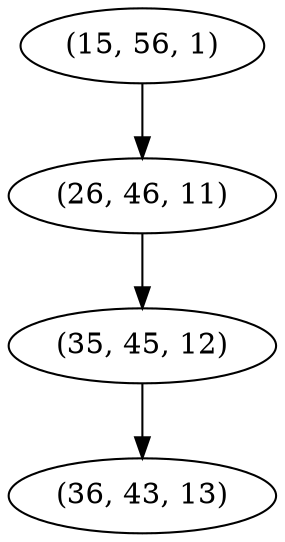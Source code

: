 digraph tree {
    "(15, 56, 1)";
    "(26, 46, 11)";
    "(35, 45, 12)";
    "(36, 43, 13)";
    "(15, 56, 1)" -> "(26, 46, 11)";
    "(26, 46, 11)" -> "(35, 45, 12)";
    "(35, 45, 12)" -> "(36, 43, 13)";
}
